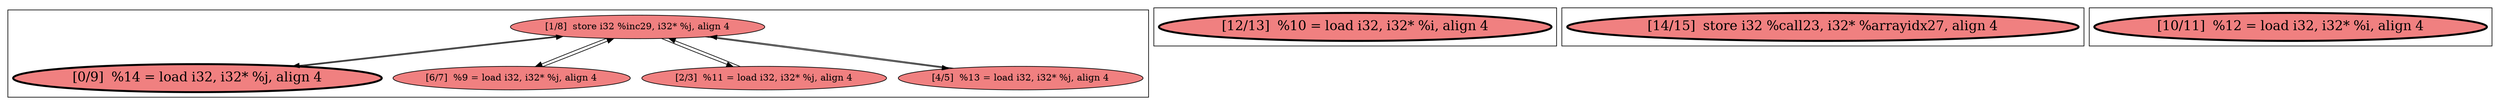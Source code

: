 
digraph G {



node652->node650 [ ]
node650->node652 [ ]
node648->node652 [ ]
node651->node652 [ ]
node652->node651 [ ]
node652->node648 [ ]
node649->node652 [ ]
node652->node649 [ ]


subgraph cluster3 {


node655 [penwidth=3.0,fontsize=20,fillcolor=lightcoral,label="[12/13]  %10 = load i32, i32* %i, align 4",shape=ellipse,style=filled ]



}

subgraph cluster2 {


node654 [penwidth=3.0,fontsize=20,fillcolor=lightcoral,label="[14/15]  store i32 %call23, i32* %arrayidx27, align 4",shape=ellipse,style=filled ]



}

subgraph cluster0 {


node652 [fillcolor=lightcoral,label="[1/8]  store i32 %inc29, i32* %j, align 4",shape=ellipse,style=filled ]
node650 [penwidth=3.0,fontsize=20,fillcolor=lightcoral,label="[0/9]  %14 = load i32, i32* %j, align 4",shape=ellipse,style=filled ]
node648 [fillcolor=lightcoral,label="[6/7]  %9 = load i32, i32* %j, align 4",shape=ellipse,style=filled ]
node651 [fillcolor=lightcoral,label="[2/3]  %11 = load i32, i32* %j, align 4",shape=ellipse,style=filled ]
node649 [fillcolor=lightcoral,label="[4/5]  %13 = load i32, i32* %j, align 4",shape=ellipse,style=filled ]



}

subgraph cluster1 {


node653 [penwidth=3.0,fontsize=20,fillcolor=lightcoral,label="[10/11]  %12 = load i32, i32* %i, align 4",shape=ellipse,style=filled ]



}

}
